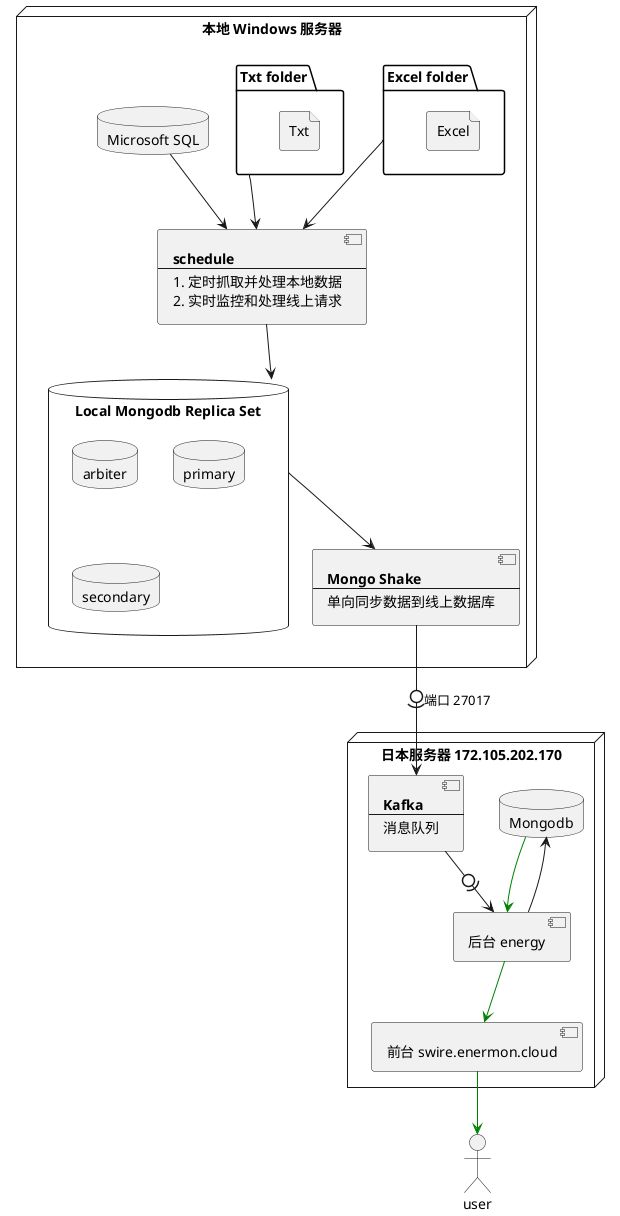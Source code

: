 @startuml step1
  ' 定义变量 -------------------------------
  ' 本地 windows 服务器
  node "本地 Windows 服务器" as windows {
    ' MS Sql
    database "Microsoft SQL" as mssql
    ' Excel file
    folder "Excel folder" as excel {
      file "Excel"
    }
    ' Txt file
    folder "Txt folder" as txt {
      file "Txt"
    }

    ' 定时抓取数据
    component schedule [
      <b>schedule
      ----
      1. 定时抓取并处理本地数据
      2. 实时监控和处理线上请求
    ]

    ' Local Mongodb
    database "Local Mongodb Replica Set" as localdb {
      database arbiter
      database primary
      database secondary
    }
    ' 单项同步
    component shake [
      <b>Mongo Shake
      ----
      单向同步数据到线上数据库
    ]
  }

  ' 线上 linux 服务器 http://swire.enermon.cloud/
  node "日本服务器 172.105.202.170" as linux {
    ' web
    component "前台 swire.enermon.cloud" as web
    component "后台 energy" as energy

    database "Mongodb" as db
    ' 消息队列
    component kafka [
      <b>Kafka
      ----
      消息队列
    ]
  }

  actor user

  ' 关系
  mssql --> schedule
  excel --> schedule
  txt --> schedule
  schedule --> localdb
  localdb --> shake

  shake -0)-> kafka : 端口 27017
  ' schedule <-[#blue](0- kafka : 端口 27017

  kafka -0)-> energy
  ' kafka <-[#blue](0- energy

  db -[#green]-> energy
  db <-- energy

  energy -[#green]-> web
  ' energy <-[#blue]- web

  web -[#green]-> user
  ' web <-[#blue]- user
  
@enduml